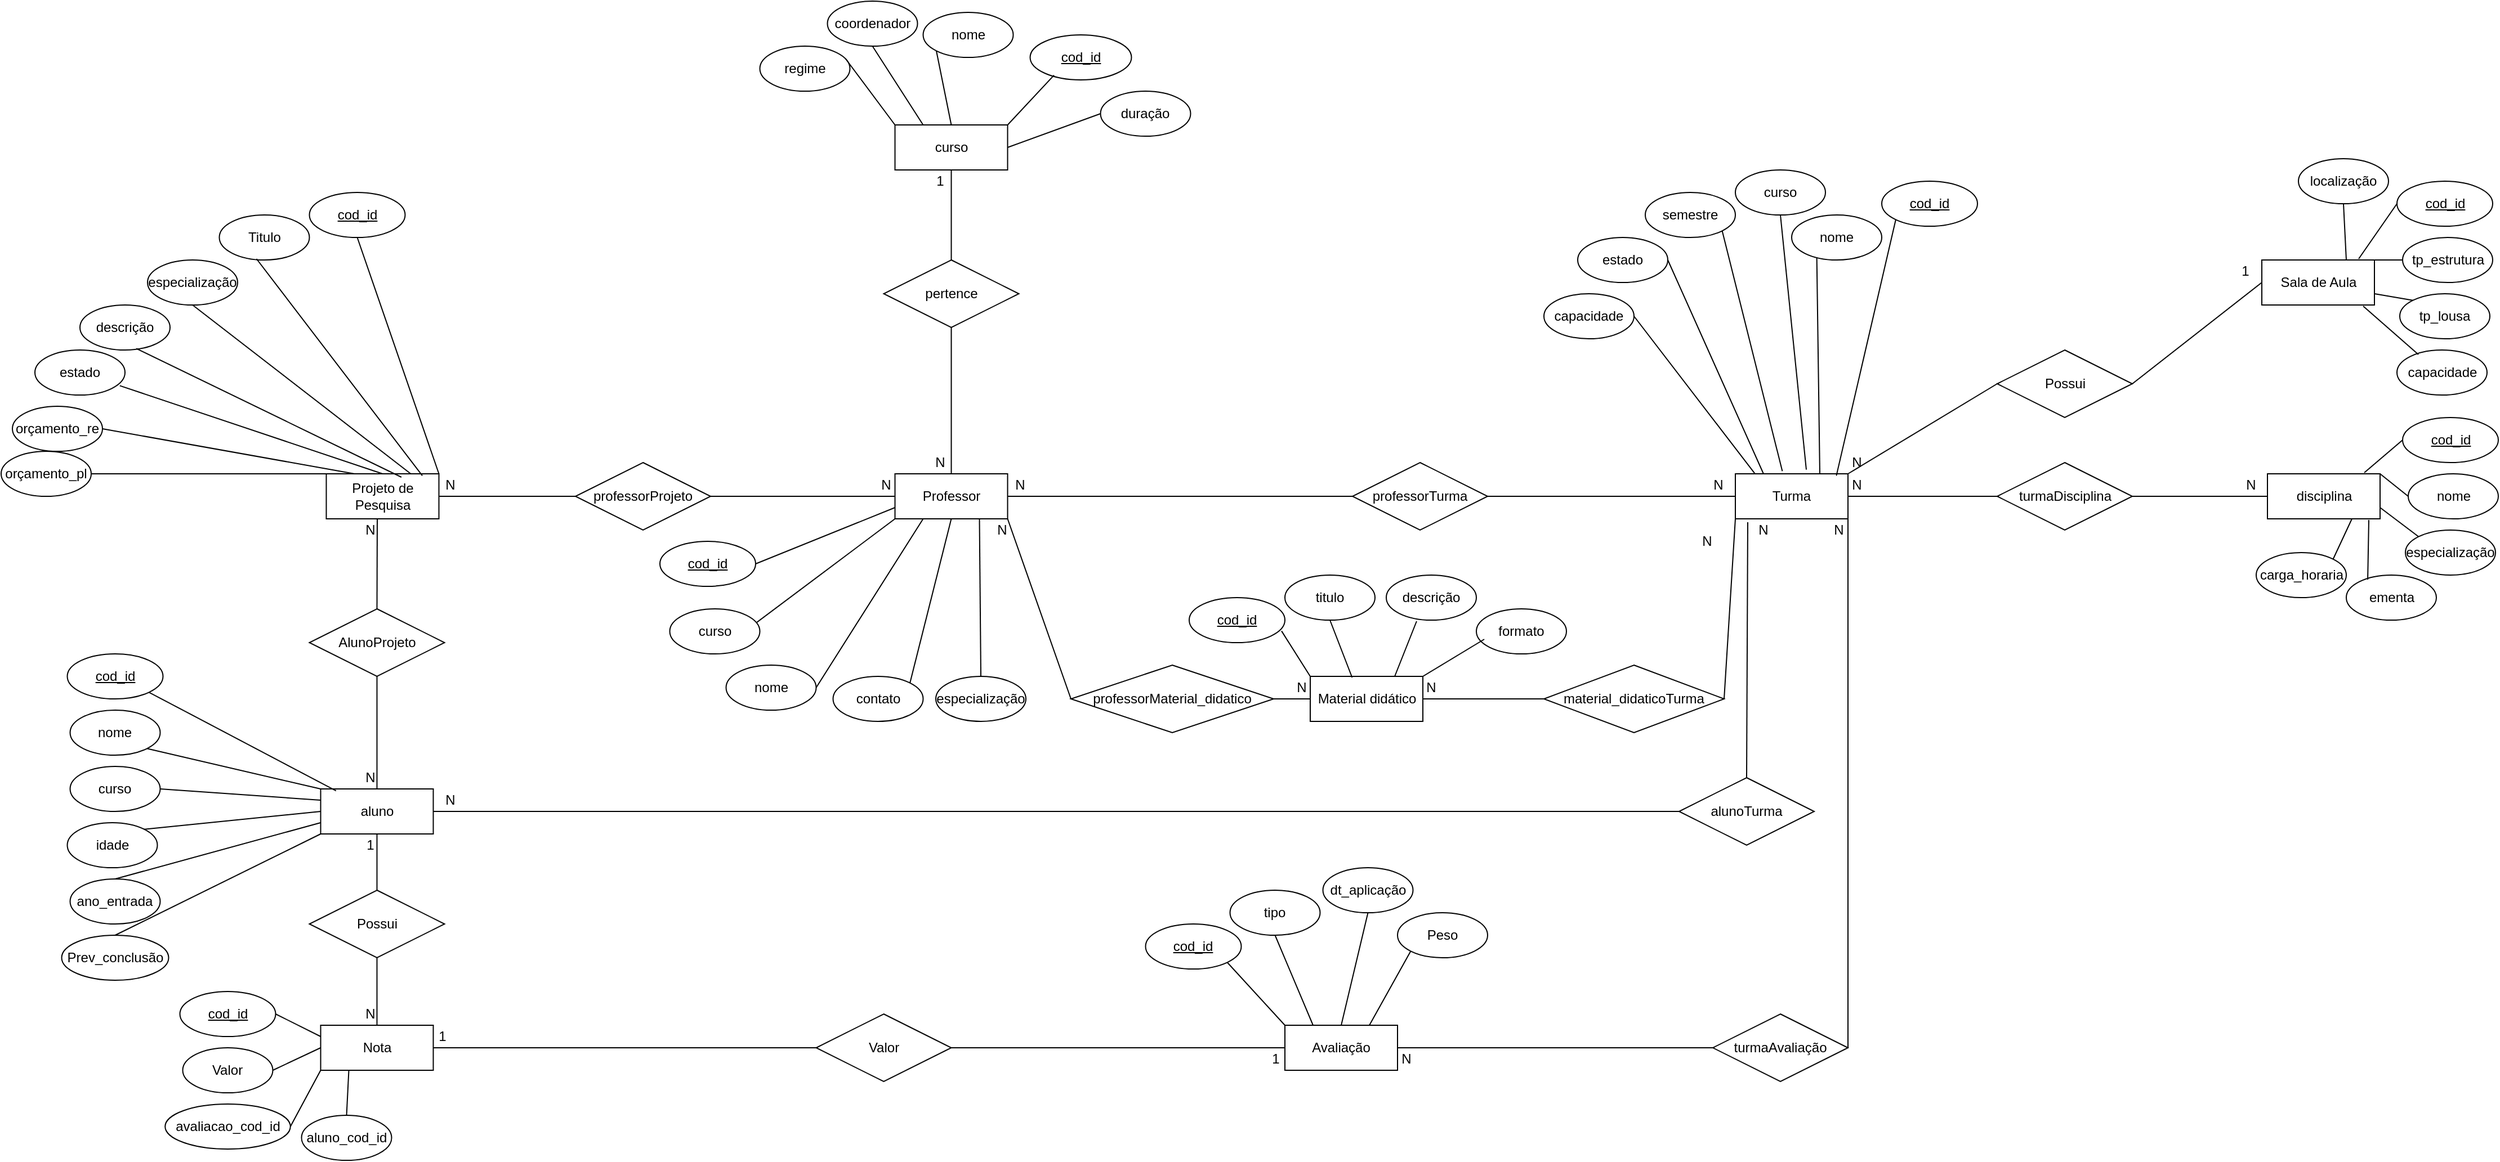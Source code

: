<mxfile version="26.0.3">
  <diagram id="R2lEEEUBdFMjLlhIrx00" name="Page-1">
    <mxGraphModel dx="1688" dy="1549" grid="1" gridSize="10" guides="1" tooltips="1" connect="1" arrows="1" fold="1" page="1" pageScale="1" pageWidth="850" pageHeight="1100" math="0" shadow="0" extFonts="Permanent Marker^https://fonts.googleapis.com/css?family=Permanent+Marker">
      <root>
        <mxCell id="0" />
        <mxCell id="1" parent="0" />
        <mxCell id="5o25LRyIjc7nmiDNuip7-162" value="" style="group" parent="1" connectable="0" vertex="1">
          <mxGeometry x="1367.5" y="-440" width="205" height="190" as="geometry" />
        </mxCell>
        <mxCell id="5o25LRyIjc7nmiDNuip7-115" value="Sala de Aula" style="whiteSpace=wrap;html=1;align=center;" parent="5o25LRyIjc7nmiDNuip7-162" vertex="1">
          <mxGeometry y="70" width="100" height="40" as="geometry" />
        </mxCell>
        <mxCell id="5o25LRyIjc7nmiDNuip7-116" value="cod_id" style="ellipse;whiteSpace=wrap;html=1;align=center;fontStyle=4;" parent="5o25LRyIjc7nmiDNuip7-162" vertex="1">
          <mxGeometry x="120" width="85" height="40" as="geometry" />
        </mxCell>
        <mxCell id="5o25LRyIjc7nmiDNuip7-117" value="tp_estrutura" style="ellipse;whiteSpace=wrap;html=1;align=center;" parent="5o25LRyIjc7nmiDNuip7-162" vertex="1">
          <mxGeometry x="125" y="50" width="80" height="40" as="geometry" />
        </mxCell>
        <mxCell id="5o25LRyIjc7nmiDNuip7-118" value="tp_lousa" style="ellipse;whiteSpace=wrap;html=1;align=center;" parent="5o25LRyIjc7nmiDNuip7-162" vertex="1">
          <mxGeometry x="122.5" y="100" width="80" height="40" as="geometry" />
        </mxCell>
        <mxCell id="5o25LRyIjc7nmiDNuip7-119" value="capacidade" style="ellipse;whiteSpace=wrap;html=1;align=center;" parent="5o25LRyIjc7nmiDNuip7-162" vertex="1">
          <mxGeometry x="120" y="150" width="80" height="40" as="geometry" />
        </mxCell>
        <mxCell id="5o25LRyIjc7nmiDNuip7-120" value="" style="endArrow=none;html=1;rounded=0;exitX=0.86;exitY=-0.025;exitDx=0;exitDy=0;entryX=0;entryY=0.5;entryDx=0;entryDy=0;exitPerimeter=0;" parent="5o25LRyIjc7nmiDNuip7-162" source="5o25LRyIjc7nmiDNuip7-115" target="5o25LRyIjc7nmiDNuip7-116" edge="1">
          <mxGeometry relative="1" as="geometry">
            <mxPoint x="-107" y="37" as="sourcePoint" />
            <mxPoint x="-110" y="-10" as="targetPoint" />
          </mxGeometry>
        </mxCell>
        <mxCell id="5o25LRyIjc7nmiDNuip7-121" value="" style="endArrow=none;html=1;rounded=0;exitX=1;exitY=0;exitDx=0;exitDy=0;entryX=0;entryY=0.5;entryDx=0;entryDy=0;" parent="5o25LRyIjc7nmiDNuip7-162" source="5o25LRyIjc7nmiDNuip7-115" target="5o25LRyIjc7nmiDNuip7-117" edge="1">
          <mxGeometry relative="1" as="geometry">
            <mxPoint x="-97" y="47" as="sourcePoint" />
            <mxPoint x="-100" as="targetPoint" />
          </mxGeometry>
        </mxCell>
        <mxCell id="5o25LRyIjc7nmiDNuip7-122" value="" style="endArrow=none;html=1;rounded=0;exitX=1;exitY=0.75;exitDx=0;exitDy=0;entryX=0;entryY=0;entryDx=0;entryDy=0;" parent="5o25LRyIjc7nmiDNuip7-162" source="5o25LRyIjc7nmiDNuip7-115" target="5o25LRyIjc7nmiDNuip7-118" edge="1">
          <mxGeometry relative="1" as="geometry">
            <mxPoint x="-87" y="57" as="sourcePoint" />
            <mxPoint x="-90" y="10" as="targetPoint" />
          </mxGeometry>
        </mxCell>
        <mxCell id="5o25LRyIjc7nmiDNuip7-123" value="" style="endArrow=none;html=1;rounded=0;exitX=0.9;exitY=1.025;exitDx=0;exitDy=0;entryX=0.238;entryY=0.1;entryDx=0;entryDy=0;entryPerimeter=0;exitPerimeter=0;" parent="5o25LRyIjc7nmiDNuip7-162" source="5o25LRyIjc7nmiDNuip7-115" target="5o25LRyIjc7nmiDNuip7-119" edge="1">
          <mxGeometry relative="1" as="geometry">
            <mxPoint x="-77" y="67" as="sourcePoint" />
            <mxPoint x="-80" y="20" as="targetPoint" />
          </mxGeometry>
        </mxCell>
        <mxCell id="5o25LRyIjc7nmiDNuip7-124" value="localização" style="ellipse;whiteSpace=wrap;html=1;align=center;" parent="5o25LRyIjc7nmiDNuip7-162" vertex="1">
          <mxGeometry x="32.5" y="-20" width="80" height="40" as="geometry" />
        </mxCell>
        <mxCell id="5o25LRyIjc7nmiDNuip7-125" value="" style="endArrow=none;html=1;rounded=0;exitX=0.75;exitY=0;exitDx=0;exitDy=0;entryX=0.5;entryY=1;entryDx=0;entryDy=0;" parent="5o25LRyIjc7nmiDNuip7-162" source="5o25LRyIjc7nmiDNuip7-115" target="5o25LRyIjc7nmiDNuip7-124" edge="1">
          <mxGeometry relative="1" as="geometry">
            <mxPoint x="-110" y="130" as="sourcePoint" />
            <mxPoint x="-61" y="173" as="targetPoint" />
          </mxGeometry>
        </mxCell>
        <mxCell id="5o25LRyIjc7nmiDNuip7-164" value="" style="group" parent="1" connectable="0" vertex="1">
          <mxGeometry x="1362.5" y="-230" width="215" height="180" as="geometry" />
        </mxCell>
        <mxCell id="5o25LRyIjc7nmiDNuip7-39" value="disciplina" style="whiteSpace=wrap;html=1;align=center;" parent="5o25LRyIjc7nmiDNuip7-164" vertex="1">
          <mxGeometry x="10" y="50" width="100" height="40" as="geometry" />
        </mxCell>
        <mxCell id="5o25LRyIjc7nmiDNuip7-40" value="cod_id" style="ellipse;whiteSpace=wrap;html=1;align=center;fontStyle=4;" parent="5o25LRyIjc7nmiDNuip7-164" vertex="1">
          <mxGeometry x="130" width="85" height="40" as="geometry" />
        </mxCell>
        <mxCell id="5o25LRyIjc7nmiDNuip7-41" value="nome" style="ellipse;whiteSpace=wrap;html=1;align=center;" parent="5o25LRyIjc7nmiDNuip7-164" vertex="1">
          <mxGeometry x="135" y="50" width="80" height="40" as="geometry" />
        </mxCell>
        <mxCell id="5o25LRyIjc7nmiDNuip7-42" value="especialização" style="ellipse;whiteSpace=wrap;html=1;align=center;" parent="5o25LRyIjc7nmiDNuip7-164" vertex="1">
          <mxGeometry x="132.5" y="100" width="80" height="40" as="geometry" />
        </mxCell>
        <mxCell id="5o25LRyIjc7nmiDNuip7-43" value="ementa" style="ellipse;whiteSpace=wrap;html=1;align=center;" parent="5o25LRyIjc7nmiDNuip7-164" vertex="1">
          <mxGeometry x="80" y="140" width="80" height="40" as="geometry" />
        </mxCell>
        <mxCell id="5o25LRyIjc7nmiDNuip7-44" value="carga_horaria" style="ellipse;whiteSpace=wrap;html=1;align=center;" parent="5o25LRyIjc7nmiDNuip7-164" vertex="1">
          <mxGeometry y="120" width="80" height="40" as="geometry" />
        </mxCell>
        <mxCell id="5o25LRyIjc7nmiDNuip7-45" value="" style="endArrow=none;html=1;rounded=0;exitX=0.86;exitY=-0.025;exitDx=0;exitDy=0;entryX=0;entryY=0.5;entryDx=0;entryDy=0;exitPerimeter=0;" parent="5o25LRyIjc7nmiDNuip7-164" source="5o25LRyIjc7nmiDNuip7-39" target="5o25LRyIjc7nmiDNuip7-40" edge="1">
          <mxGeometry relative="1" as="geometry">
            <mxPoint x="-107" y="17" as="sourcePoint" />
            <mxPoint x="-110" y="-30" as="targetPoint" />
          </mxGeometry>
        </mxCell>
        <mxCell id="5o25LRyIjc7nmiDNuip7-46" value="" style="endArrow=none;html=1;rounded=0;exitX=1;exitY=0;exitDx=0;exitDy=0;entryX=0;entryY=0.5;entryDx=0;entryDy=0;" parent="5o25LRyIjc7nmiDNuip7-164" source="5o25LRyIjc7nmiDNuip7-39" target="5o25LRyIjc7nmiDNuip7-41" edge="1">
          <mxGeometry relative="1" as="geometry">
            <mxPoint x="-97" y="27" as="sourcePoint" />
            <mxPoint x="-100" y="-20" as="targetPoint" />
          </mxGeometry>
        </mxCell>
        <mxCell id="5o25LRyIjc7nmiDNuip7-47" value="" style="endArrow=none;html=1;rounded=0;exitX=1;exitY=0.75;exitDx=0;exitDy=0;entryX=0;entryY=0;entryDx=0;entryDy=0;" parent="5o25LRyIjc7nmiDNuip7-164" source="5o25LRyIjc7nmiDNuip7-39" target="5o25LRyIjc7nmiDNuip7-42" edge="1">
          <mxGeometry relative="1" as="geometry">
            <mxPoint x="-87" y="37" as="sourcePoint" />
            <mxPoint x="-90" y="-10" as="targetPoint" />
          </mxGeometry>
        </mxCell>
        <mxCell id="5o25LRyIjc7nmiDNuip7-48" value="" style="endArrow=none;html=1;rounded=0;exitX=0.9;exitY=1.025;exitDx=0;exitDy=0;entryX=0.238;entryY=0.1;entryDx=0;entryDy=0;entryPerimeter=0;exitPerimeter=0;" parent="5o25LRyIjc7nmiDNuip7-164" source="5o25LRyIjc7nmiDNuip7-39" target="5o25LRyIjc7nmiDNuip7-43" edge="1">
          <mxGeometry relative="1" as="geometry">
            <mxPoint x="-77" y="47" as="sourcePoint" />
            <mxPoint x="-80" as="targetPoint" />
          </mxGeometry>
        </mxCell>
        <mxCell id="5o25LRyIjc7nmiDNuip7-49" value="" style="endArrow=none;html=1;rounded=0;exitX=1;exitY=0;exitDx=0;exitDy=0;entryX=0.75;entryY=1;entryDx=0;entryDy=0;" parent="5o25LRyIjc7nmiDNuip7-164" source="5o25LRyIjc7nmiDNuip7-44" target="5o25LRyIjc7nmiDNuip7-39" edge="1">
          <mxGeometry relative="1" as="geometry">
            <mxPoint x="-67" y="57" as="sourcePoint" />
            <mxPoint x="-70" y="10" as="targetPoint" />
          </mxGeometry>
        </mxCell>
        <mxCell id="5o25LRyIjc7nmiDNuip7-255" value="N" style="text;html=1;align=center;verticalAlign=middle;whiteSpace=wrap;rounded=0;" parent="5o25LRyIjc7nmiDNuip7-164" vertex="1">
          <mxGeometry x="-20" y="50" width="30" height="20" as="geometry" />
        </mxCell>
        <mxCell id="5o25LRyIjc7nmiDNuip7-167" value="pertence" style="shape=rhombus;perimeter=rhombusPerimeter;whiteSpace=wrap;html=1;align=center;" parent="1" vertex="1">
          <mxGeometry x="143.75" y="-370" width="120" height="60" as="geometry" />
        </mxCell>
        <mxCell id="5o25LRyIjc7nmiDNuip7-169" value="" style="group" parent="1" connectable="0" vertex="1">
          <mxGeometry x="33.75" y="-600" width="382.5" height="150" as="geometry" />
        </mxCell>
        <mxCell id="5o25LRyIjc7nmiDNuip7-29" value="cod_id" style="ellipse;whiteSpace=wrap;html=1;align=center;fontStyle=4;fixDash=0;" parent="5o25LRyIjc7nmiDNuip7-169" vertex="1">
          <mxGeometry x="240" y="30" width="90" height="40" as="geometry" />
        </mxCell>
        <mxCell id="5o25LRyIjc7nmiDNuip7-8" value="" style="endArrow=none;html=1;rounded=0;exitX=0.236;exitY=0.895;exitDx=0;exitDy=0;entryX=1;entryY=0;entryDx=0;entryDy=0;fixDash=0;exitPerimeter=0;" parent="5o25LRyIjc7nmiDNuip7-169" source="5o25LRyIjc7nmiDNuip7-29" target="5o25LRyIjc7nmiDNuip7-1" edge="1">
          <mxGeometry relative="1" as="geometry">
            <mxPoint x="80" y="60" as="sourcePoint" />
            <mxPoint x="450" y="150" as="targetPoint" />
          </mxGeometry>
        </mxCell>
        <mxCell id="5o25LRyIjc7nmiDNuip7-25" value="nome" style="ellipse;whiteSpace=wrap;html=1;align=center;fixDash=0;" parent="5o25LRyIjc7nmiDNuip7-169" vertex="1">
          <mxGeometry x="145" y="10" width="80" height="40" as="geometry" />
        </mxCell>
        <mxCell id="5o25LRyIjc7nmiDNuip7-9" value="" style="endArrow=none;html=1;rounded=0;exitX=0;exitY=1;exitDx=0;exitDy=0;entryX=0.5;entryY=0;entryDx=0;entryDy=0;fixDash=0;" parent="5o25LRyIjc7nmiDNuip7-169" source="5o25LRyIjc7nmiDNuip7-25" target="5o25LRyIjc7nmiDNuip7-1" edge="1">
          <mxGeometry relative="1" as="geometry">
            <mxPoint x="190" y="40" as="sourcePoint" />
            <mxPoint x="230" y="50" as="targetPoint" />
          </mxGeometry>
        </mxCell>
        <mxCell id="5o25LRyIjc7nmiDNuip7-13" value="" style="endArrow=none;html=1;rounded=0;exitX=0;exitY=0.5;exitDx=0;exitDy=0;entryX=1;entryY=0.5;entryDx=0;entryDy=0;fixDash=0;" parent="5o25LRyIjc7nmiDNuip7-169" source="5o25LRyIjc7nmiDNuip7-28" target="5o25LRyIjc7nmiDNuip7-1" edge="1">
          <mxGeometry relative="1" as="geometry">
            <mxPoint x="120" y="220" as="sourcePoint" />
            <mxPoint x="340" y="180" as="targetPoint" />
          </mxGeometry>
        </mxCell>
        <mxCell id="5o25LRyIjc7nmiDNuip7-28" value="duração" style="ellipse;whiteSpace=wrap;html=1;align=center;fixDash=0;" parent="5o25LRyIjc7nmiDNuip7-169" vertex="1">
          <mxGeometry x="302.5" y="80" width="80" height="40" as="geometry" />
        </mxCell>
        <mxCell id="5o25LRyIjc7nmiDNuip7-1" value="curso" style="whiteSpace=wrap;html=1;align=center;fixDash=0;container=0;" parent="5o25LRyIjc7nmiDNuip7-169" vertex="1">
          <mxGeometry x="120" y="110" width="100" height="40" as="geometry" />
        </mxCell>
        <mxCell id="5o25LRyIjc7nmiDNuip7-26" value="coordenador" style="ellipse;whiteSpace=wrap;html=1;align=center;fixDash=0;" parent="5o25LRyIjc7nmiDNuip7-169" vertex="1">
          <mxGeometry x="60" width="80" height="40" as="geometry" />
        </mxCell>
        <mxCell id="5o25LRyIjc7nmiDNuip7-27" value="regime" style="ellipse;whiteSpace=wrap;html=1;align=center;fixDash=0;" parent="5o25LRyIjc7nmiDNuip7-169" vertex="1">
          <mxGeometry y="40" width="80" height="40" as="geometry" />
        </mxCell>
        <mxCell id="5o25LRyIjc7nmiDNuip7-10" value="" style="endArrow=none;html=1;rounded=0;exitX=0.5;exitY=1;exitDx=0;exitDy=0;entryX=0.25;entryY=0;entryDx=0;entryDy=0;fixDash=0;" parent="5o25LRyIjc7nmiDNuip7-169" source="5o25LRyIjc7nmiDNuip7-26" target="5o25LRyIjc7nmiDNuip7-1" edge="1">
          <mxGeometry relative="1" as="geometry">
            <mxPoint x="80" y="160" as="sourcePoint" />
            <mxPoint x="470" y="170" as="targetPoint" />
          </mxGeometry>
        </mxCell>
        <mxCell id="5o25LRyIjc7nmiDNuip7-11" value="" style="endArrow=none;html=1;rounded=0;exitX=0.95;exitY=0.275;exitDx=0;exitDy=0;entryX=0;entryY=0;entryDx=0;entryDy=0;exitPerimeter=0;fixDash=0;" parent="5o25LRyIjc7nmiDNuip7-169" source="5o25LRyIjc7nmiDNuip7-27" target="5o25LRyIjc7nmiDNuip7-1" edge="1">
          <mxGeometry relative="1" as="geometry">
            <mxPoint x="80" y="210" as="sourcePoint" />
            <mxPoint x="480" y="180" as="targetPoint" />
          </mxGeometry>
        </mxCell>
        <mxCell id="5o25LRyIjc7nmiDNuip7-170" value="" style="endArrow=none;html=1;rounded=0;exitX=0.5;exitY=0;exitDx=0;exitDy=0;entryX=0.5;entryY=1;entryDx=0;entryDy=0;" parent="1" source="5o25LRyIjc7nmiDNuip7-167" target="5o25LRyIjc7nmiDNuip7-1" edge="1">
          <mxGeometry relative="1" as="geometry">
            <mxPoint x="353.75" y="-370" as="sourcePoint" />
            <mxPoint x="388.75" y="-440" as="targetPoint" />
          </mxGeometry>
        </mxCell>
        <mxCell id="5o25LRyIjc7nmiDNuip7-171" value="" style="endArrow=none;html=1;rounded=0;exitX=0.5;exitY=0;exitDx=0;exitDy=0;entryX=0.5;entryY=1;entryDx=0;entryDy=0;" parent="1" source="5o25LRyIjc7nmiDNuip7-14" target="5o25LRyIjc7nmiDNuip7-167" edge="1">
          <mxGeometry relative="1" as="geometry">
            <mxPoint x="373.75" y="-340" as="sourcePoint" />
            <mxPoint x="408.75" y="-410" as="targetPoint" />
          </mxGeometry>
        </mxCell>
        <mxCell id="5o25LRyIjc7nmiDNuip7-172" value="professorProjeto" style="shape=rhombus;perimeter=rhombusPerimeter;whiteSpace=wrap;html=1;align=center;" parent="1" vertex="1">
          <mxGeometry x="-130" y="-190" width="120" height="60" as="geometry" />
        </mxCell>
        <mxCell id="5o25LRyIjc7nmiDNuip7-174" value="" style="endArrow=none;html=1;rounded=0;exitX=1;exitY=0.5;exitDx=0;exitDy=0;entryX=0;entryY=0.5;entryDx=0;entryDy=0;" parent="1" source="5o25LRyIjc7nmiDNuip7-139" target="5o25LRyIjc7nmiDNuip7-172" edge="1">
          <mxGeometry relative="1" as="geometry">
            <mxPoint x="-156.25" y="-220" as="sourcePoint" />
            <mxPoint x="-156.25" y="-350" as="targetPoint" />
          </mxGeometry>
        </mxCell>
        <mxCell id="5o25LRyIjc7nmiDNuip7-179" value="professorTurma" style="shape=rhombus;perimeter=rhombusPerimeter;whiteSpace=wrap;html=1;align=center;" parent="1" vertex="1">
          <mxGeometry x="560" y="-190" width="120" height="60" as="geometry" />
        </mxCell>
        <mxCell id="5o25LRyIjc7nmiDNuip7-181" value="" style="endArrow=none;html=1;rounded=0;exitX=1;exitY=0.5;exitDx=0;exitDy=0;entryX=0;entryY=0.5;entryDx=0;entryDy=0;" parent="1" source="5o25LRyIjc7nmiDNuip7-179" target="5o25LRyIjc7nmiDNuip7-50" edge="1">
          <mxGeometry relative="1" as="geometry">
            <mxPoint x="753" as="sourcePoint" />
            <mxPoint x="810" y="-160" as="targetPoint" />
          </mxGeometry>
        </mxCell>
        <mxCell id="5o25LRyIjc7nmiDNuip7-182" value="" style="endArrow=none;html=1;rounded=0;exitX=0;exitY=0.5;exitDx=0;exitDy=0;entryX=1;entryY=0.5;entryDx=0;entryDy=0;" parent="1" source="5o25LRyIjc7nmiDNuip7-179" target="5o25LRyIjc7nmiDNuip7-14" edge="1">
          <mxGeometry relative="1" as="geometry">
            <mxPoint x="373.75" y="-160" as="sourcePoint" />
            <mxPoint x="463.75" y="-90" as="targetPoint" />
          </mxGeometry>
        </mxCell>
        <mxCell id="5o25LRyIjc7nmiDNuip7-183" value="turmaDisciplina" style="shape=rhombus;perimeter=rhombusPerimeter;whiteSpace=wrap;html=1;align=center;" parent="1" vertex="1">
          <mxGeometry x="1132.5" y="-190" width="120" height="60" as="geometry" />
        </mxCell>
        <mxCell id="5o25LRyIjc7nmiDNuip7-184" value="" style="endArrow=none;html=1;rounded=0;exitX=0;exitY=0.5;exitDx=0;exitDy=0;entryX=1;entryY=0.5;entryDx=0;entryDy=0;" parent="1" source="5o25LRyIjc7nmiDNuip7-183" target="5o25LRyIjc7nmiDNuip7-50" edge="1">
          <mxGeometry relative="1" as="geometry">
            <mxPoint x="865.5" y="20" as="sourcePoint" />
            <mxPoint x="752.5" y="-80" as="targetPoint" />
          </mxGeometry>
        </mxCell>
        <mxCell id="5o25LRyIjc7nmiDNuip7-185" value="" style="endArrow=none;html=1;rounded=0;exitX=0;exitY=0.5;exitDx=0;exitDy=0;entryX=1;entryY=0.5;entryDx=0;entryDy=0;" parent="1" source="5o25LRyIjc7nmiDNuip7-39" target="5o25LRyIjc7nmiDNuip7-183" edge="1">
          <mxGeometry relative="1" as="geometry">
            <mxPoint x="875.5" y="30" as="sourcePoint" />
            <mxPoint x="762.5" y="-70" as="targetPoint" />
          </mxGeometry>
        </mxCell>
        <mxCell id="5o25LRyIjc7nmiDNuip7-186" value="Possui" style="shape=rhombus;perimeter=rhombusPerimeter;whiteSpace=wrap;html=1;align=center;" parent="1" vertex="1">
          <mxGeometry x="1132.5" y="-290" width="120" height="60" as="geometry" />
        </mxCell>
        <mxCell id="5o25LRyIjc7nmiDNuip7-187" value="" style="endArrow=none;html=1;rounded=0;exitX=0;exitY=0.5;exitDx=0;exitDy=0;entryX=1;entryY=0.5;entryDx=0;entryDy=0;" parent="1" source="5o25LRyIjc7nmiDNuip7-115" target="5o25LRyIjc7nmiDNuip7-186" edge="1">
          <mxGeometry relative="1" as="geometry">
            <mxPoint x="1120" y="-60" as="sourcePoint" />
            <mxPoint x="1000" y="-60" as="targetPoint" />
          </mxGeometry>
        </mxCell>
        <mxCell id="5o25LRyIjc7nmiDNuip7-188" value="" style="endArrow=none;html=1;rounded=0;exitX=0;exitY=0.5;exitDx=0;exitDy=0;entryX=1;entryY=0;entryDx=0;entryDy=0;" parent="1" source="5o25LRyIjc7nmiDNuip7-186" target="5o25LRyIjc7nmiDNuip7-50" edge="1">
          <mxGeometry relative="1" as="geometry">
            <mxPoint x="1130" y="-50" as="sourcePoint" />
            <mxPoint x="1062.5" y="-190" as="targetPoint" />
          </mxGeometry>
        </mxCell>
        <mxCell id="5o25LRyIjc7nmiDNuip7-55" value="nome" style="ellipse;whiteSpace=wrap;html=1;align=center;container=0;" parent="1" vertex="1">
          <mxGeometry x="950" y="-410" width="80" height="40" as="geometry" />
        </mxCell>
        <mxCell id="5o25LRyIjc7nmiDNuip7-58" value="" style="endArrow=none;html=1;rounded=0;exitX=0.75;exitY=0;exitDx=0;exitDy=0;entryX=0.279;entryY=0.958;entryDx=0;entryDy=0;entryPerimeter=0;" parent="1" source="5o25LRyIjc7nmiDNuip7-50" target="5o25LRyIjc7nmiDNuip7-55" edge="1">
          <mxGeometry relative="1" as="geometry">
            <mxPoint x="1120" y="-220" as="sourcePoint" />
            <mxPoint x="1144" y="-290" as="targetPoint" />
          </mxGeometry>
        </mxCell>
        <mxCell id="5o25LRyIjc7nmiDNuip7-194" value="professorMaterial_didatico" style="shape=rhombus;perimeter=rhombusPerimeter;whiteSpace=wrap;html=1;align=center;" parent="1" vertex="1">
          <mxGeometry x="310" y="-10" width="180" height="60" as="geometry" />
        </mxCell>
        <mxCell id="5o25LRyIjc7nmiDNuip7-195" value="material_didaticoTurma" style="shape=rhombus;perimeter=rhombusPerimeter;whiteSpace=wrap;html=1;align=center;" parent="1" vertex="1">
          <mxGeometry x="730" y="-10" width="160" height="60" as="geometry" />
        </mxCell>
        <mxCell id="5o25LRyIjc7nmiDNuip7-200" value="" style="group" parent="1" connectable="0" vertex="1">
          <mxGeometry x="415" y="-90" width="335" height="130" as="geometry" />
        </mxCell>
        <mxCell id="5o25LRyIjc7nmiDNuip7-198" value="" style="endArrow=none;html=1;rounded=0;exitX=1;exitY=0.5;exitDx=0;exitDy=0;entryX=0;entryY=0.5;entryDx=0;entryDy=0;" parent="5o25LRyIjc7nmiDNuip7-200" source="5o25LRyIjc7nmiDNuip7-194" target="5o25LRyIjc7nmiDNuip7-126" edge="1">
          <mxGeometry relative="1" as="geometry">
            <mxPoint x="-25" y="270" as="sourcePoint" />
            <mxPoint x="-145" y="270" as="targetPoint" />
          </mxGeometry>
        </mxCell>
        <mxCell id="5o25LRyIjc7nmiDNuip7-199" value="" style="endArrow=none;html=1;rounded=0;exitX=1;exitY=0.5;exitDx=0;exitDy=0;entryX=0;entryY=0.5;entryDx=0;entryDy=0;" parent="5o25LRyIjc7nmiDNuip7-200" source="5o25LRyIjc7nmiDNuip7-126" target="5o25LRyIjc7nmiDNuip7-195" edge="1">
          <mxGeometry relative="1" as="geometry">
            <mxPoint x="-15" y="280" as="sourcePoint" />
            <mxPoint x="-135" y="280" as="targetPoint" />
          </mxGeometry>
        </mxCell>
        <mxCell id="5o25LRyIjc7nmiDNuip7-126" value="Material didático" style="whiteSpace=wrap;html=1;align=center;" parent="5o25LRyIjc7nmiDNuip7-200" vertex="1">
          <mxGeometry x="107.5" y="90" width="100" height="40" as="geometry" />
        </mxCell>
        <mxCell id="5o25LRyIjc7nmiDNuip7-127" value="descrição" style="ellipse;whiteSpace=wrap;html=1;align=center;" parent="5o25LRyIjc7nmiDNuip7-200" vertex="1">
          <mxGeometry x="175" width="80" height="40" as="geometry" />
        </mxCell>
        <mxCell id="5o25LRyIjc7nmiDNuip7-128" value="formato" style="ellipse;whiteSpace=wrap;html=1;align=center;" parent="5o25LRyIjc7nmiDNuip7-200" vertex="1">
          <mxGeometry x="255" y="30" width="80" height="40" as="geometry" />
        </mxCell>
        <mxCell id="5o25LRyIjc7nmiDNuip7-131" value="titulo" style="ellipse;whiteSpace=wrap;html=1;align=center;" parent="5o25LRyIjc7nmiDNuip7-200" vertex="1">
          <mxGeometry x="85" width="80" height="40" as="geometry" />
        </mxCell>
        <mxCell id="5o25LRyIjc7nmiDNuip7-132" value="cod_id" style="ellipse;whiteSpace=wrap;html=1;align=center;fontStyle=4;" parent="5o25LRyIjc7nmiDNuip7-200" vertex="1">
          <mxGeometry y="20" width="85" height="40" as="geometry" />
        </mxCell>
        <mxCell id="5o25LRyIjc7nmiDNuip7-133" value="" style="endArrow=none;html=1;rounded=0;entryX=0.965;entryY=0.742;entryDx=0;entryDy=0;exitX=0;exitY=0;exitDx=0;exitDy=0;entryPerimeter=0;" parent="5o25LRyIjc7nmiDNuip7-200" source="5o25LRyIjc7nmiDNuip7-126" target="5o25LRyIjc7nmiDNuip7-132" edge="1">
          <mxGeometry relative="1" as="geometry">
            <mxPoint x="162.5" y="70" as="sourcePoint" />
            <mxPoint x="331.5" y="-30" as="targetPoint" />
          </mxGeometry>
        </mxCell>
        <mxCell id="5o25LRyIjc7nmiDNuip7-134" value="" style="endArrow=none;html=1;rounded=0;exitX=0.372;exitY=0.025;exitDx=0;exitDy=0;entryX=0.5;entryY=1;entryDx=0;entryDy=0;exitPerimeter=0;" parent="5o25LRyIjc7nmiDNuip7-200" source="5o25LRyIjc7nmiDNuip7-126" target="5o25LRyIjc7nmiDNuip7-131" edge="1">
          <mxGeometry relative="1" as="geometry">
            <mxPoint x="327.5" y="50" as="sourcePoint" />
            <mxPoint x="351.5" y="-20" as="targetPoint" />
          </mxGeometry>
        </mxCell>
        <mxCell id="5o25LRyIjc7nmiDNuip7-135" value="" style="endArrow=none;html=1;rounded=0;exitX=0.75;exitY=0;exitDx=0;exitDy=0;entryX=0.337;entryY=1.025;entryDx=0;entryDy=0;entryPerimeter=0;" parent="5o25LRyIjc7nmiDNuip7-200" source="5o25LRyIjc7nmiDNuip7-126" target="5o25LRyIjc7nmiDNuip7-127" edge="1">
          <mxGeometry relative="1" as="geometry">
            <mxPoint x="337.5" y="60" as="sourcePoint" />
            <mxPoint x="361.5" y="-10" as="targetPoint" />
          </mxGeometry>
        </mxCell>
        <mxCell id="5o25LRyIjc7nmiDNuip7-136" value="" style="endArrow=none;html=1;rounded=0;exitX=1;exitY=0;exitDx=0;exitDy=0;entryX=0.088;entryY=0.675;entryDx=0;entryDy=0;entryPerimeter=0;" parent="5o25LRyIjc7nmiDNuip7-200" source="5o25LRyIjc7nmiDNuip7-126" target="5o25LRyIjc7nmiDNuip7-128" edge="1">
          <mxGeometry relative="1" as="geometry">
            <mxPoint x="347.5" y="70" as="sourcePoint" />
            <mxPoint x="371.5" as="targetPoint" />
          </mxGeometry>
        </mxCell>
        <mxCell id="5o25LRyIjc7nmiDNuip7-251" value="N" style="text;html=1;align=center;verticalAlign=middle;whiteSpace=wrap;rounded=0;" parent="5o25LRyIjc7nmiDNuip7-200" vertex="1">
          <mxGeometry x="85" y="90" width="30" height="20" as="geometry" />
        </mxCell>
        <mxCell id="5o25LRyIjc7nmiDNuip7-254" value="N" style="text;html=1;align=center;verticalAlign=middle;whiteSpace=wrap;rounded=0;" parent="5o25LRyIjc7nmiDNuip7-200" vertex="1">
          <mxGeometry x="200" y="90" width="30" height="20" as="geometry" />
        </mxCell>
        <mxCell id="5o25LRyIjc7nmiDNuip7-201" value="AlunoProjeto" style="shape=rhombus;perimeter=rhombusPerimeter;whiteSpace=wrap;html=1;align=center;" parent="1" vertex="1">
          <mxGeometry x="-366.25" y="-60" width="120" height="60" as="geometry" />
        </mxCell>
        <mxCell id="5o25LRyIjc7nmiDNuip7-139" value="Projeto de Pesquisa" style="whiteSpace=wrap;html=1;align=center;" parent="1" vertex="1">
          <mxGeometry x="-351.25" y="-180" width="100" height="40" as="geometry" />
        </mxCell>
        <mxCell id="5o25LRyIjc7nmiDNuip7-140" value="cod_id" style="ellipse;whiteSpace=wrap;html=1;align=center;fontStyle=4;" parent="1" vertex="1">
          <mxGeometry x="-366.25" y="-430" width="85" height="40" as="geometry" />
        </mxCell>
        <mxCell id="5o25LRyIjc7nmiDNuip7-141" value="Titulo" style="ellipse;whiteSpace=wrap;html=1;align=center;" parent="1" vertex="1">
          <mxGeometry x="-446.25" y="-410" width="80" height="40" as="geometry" />
        </mxCell>
        <mxCell id="5o25LRyIjc7nmiDNuip7-142" value="especialização" style="ellipse;whiteSpace=wrap;html=1;align=center;" parent="1" vertex="1">
          <mxGeometry x="-510" y="-370" width="80" height="40" as="geometry" />
        </mxCell>
        <mxCell id="5o25LRyIjc7nmiDNuip7-143" value="descrição" style="ellipse;whiteSpace=wrap;html=1;align=center;" parent="1" vertex="1">
          <mxGeometry x="-570" y="-330" width="80" height="40" as="geometry" />
        </mxCell>
        <mxCell id="5o25LRyIjc7nmiDNuip7-144" value="" style="endArrow=none;html=1;rounded=0;exitX=1;exitY=0;exitDx=0;exitDy=0;entryX=0.5;entryY=1;entryDx=0;entryDy=0;" parent="1" source="5o25LRyIjc7nmiDNuip7-139" target="5o25LRyIjc7nmiDNuip7-140" edge="1">
          <mxGeometry relative="1" as="geometry">
            <mxPoint x="-458.25" y="-213" as="sourcePoint" />
            <mxPoint x="-461.25" y="-260" as="targetPoint" />
          </mxGeometry>
        </mxCell>
        <mxCell id="5o25LRyIjc7nmiDNuip7-145" value="" style="endArrow=none;html=1;rounded=0;exitX=0.853;exitY=0.042;exitDx=0;exitDy=0;entryX=0.413;entryY=0.975;entryDx=0;entryDy=0;exitPerimeter=0;entryPerimeter=0;" parent="1" source="5o25LRyIjc7nmiDNuip7-139" target="5o25LRyIjc7nmiDNuip7-141" edge="1">
          <mxGeometry relative="1" as="geometry">
            <mxPoint x="-448.25" y="-203" as="sourcePoint" />
            <mxPoint x="-451.25" y="-250" as="targetPoint" />
          </mxGeometry>
        </mxCell>
        <mxCell id="5o25LRyIjc7nmiDNuip7-146" value="" style="endArrow=none;html=1;rounded=0;exitX=0.75;exitY=0;exitDx=0;exitDy=0;entryX=0.5;entryY=1;entryDx=0;entryDy=0;" parent="1" source="5o25LRyIjc7nmiDNuip7-139" target="5o25LRyIjc7nmiDNuip7-142" edge="1">
          <mxGeometry relative="1" as="geometry">
            <mxPoint x="-438.25" y="-193" as="sourcePoint" />
            <mxPoint x="-441.25" y="-240" as="targetPoint" />
          </mxGeometry>
        </mxCell>
        <mxCell id="5o25LRyIjc7nmiDNuip7-147" value="" style="endArrow=none;html=1;rounded=0;exitX=0.667;exitY=0.075;exitDx=0;exitDy=0;entryX=0.625;entryY=0.967;entryDx=0;entryDy=0;exitPerimeter=0;entryPerimeter=0;" parent="1" source="5o25LRyIjc7nmiDNuip7-139" target="5o25LRyIjc7nmiDNuip7-143" edge="1">
          <mxGeometry relative="1" as="geometry">
            <mxPoint x="-428.25" y="-183" as="sourcePoint" />
            <mxPoint x="-431.25" y="-230" as="targetPoint" />
          </mxGeometry>
        </mxCell>
        <mxCell id="5o25LRyIjc7nmiDNuip7-148" value="orçamento_pl" style="ellipse;whiteSpace=wrap;html=1;align=center;" parent="1" vertex="1">
          <mxGeometry x="-640" y="-200" width="80" height="40" as="geometry" />
        </mxCell>
        <mxCell id="5o25LRyIjc7nmiDNuip7-149" value="" style="endArrow=none;html=1;rounded=0;exitX=0;exitY=0;exitDx=0;exitDy=0;entryX=1;entryY=0.5;entryDx=0;entryDy=0;" parent="1" source="5o25LRyIjc7nmiDNuip7-139" target="5o25LRyIjc7nmiDNuip7-148" edge="1">
          <mxGeometry relative="1" as="geometry">
            <mxPoint x="-461.25" y="-120" as="sourcePoint" />
            <mxPoint x="-486.25" y="-250" as="targetPoint" />
          </mxGeometry>
        </mxCell>
        <mxCell id="5o25LRyIjc7nmiDNuip7-150" value="orçamento_re" style="ellipse;whiteSpace=wrap;html=1;align=center;" parent="1" vertex="1">
          <mxGeometry x="-630" y="-240" width="80" height="40" as="geometry" />
        </mxCell>
        <mxCell id="5o25LRyIjc7nmiDNuip7-151" value="estado" style="ellipse;whiteSpace=wrap;html=1;align=center;" parent="1" vertex="1">
          <mxGeometry x="-610" y="-290" width="80" height="40" as="geometry" />
        </mxCell>
        <mxCell id="5o25LRyIjc7nmiDNuip7-152" value="" style="endArrow=none;html=1;rounded=0;exitX=0.5;exitY=0;exitDx=0;exitDy=0;entryX=0.942;entryY=0.792;entryDx=0;entryDy=0;entryPerimeter=0;" parent="1" source="5o25LRyIjc7nmiDNuip7-139" target="5o25LRyIjc7nmiDNuip7-151" edge="1">
          <mxGeometry relative="1" as="geometry">
            <mxPoint x="-456.25" y="-270" as="sourcePoint" />
            <mxPoint x="-461.25" y="-230" as="targetPoint" />
          </mxGeometry>
        </mxCell>
        <mxCell id="5o25LRyIjc7nmiDNuip7-153" value="" style="endArrow=none;html=1;rounded=0;exitX=0.25;exitY=0;exitDx=0;exitDy=0;entryX=1;entryY=0.5;entryDx=0;entryDy=0;" parent="1" source="5o25LRyIjc7nmiDNuip7-139" target="5o25LRyIjc7nmiDNuip7-150" edge="1">
          <mxGeometry relative="1" as="geometry">
            <mxPoint x="-446.25" y="-260" as="sourcePoint" />
            <mxPoint x="-451.25" y="-220" as="targetPoint" />
          </mxGeometry>
        </mxCell>
        <mxCell id="5o25LRyIjc7nmiDNuip7-202" value="" style="group" parent="1" connectable="0" vertex="1">
          <mxGeometry x="-586.25" y="-20" width="340" height="290" as="geometry" />
        </mxCell>
        <mxCell id="5o25LRyIjc7nmiDNuip7-63" value="aluno" style="whiteSpace=wrap;html=1;align=center;" parent="5o25LRyIjc7nmiDNuip7-202" vertex="1">
          <mxGeometry x="230" y="120" width="100" height="40" as="geometry" />
        </mxCell>
        <mxCell id="5o25LRyIjc7nmiDNuip7-64" value="curso" style="ellipse;whiteSpace=wrap;html=1;align=center;" parent="5o25LRyIjc7nmiDNuip7-202" vertex="1">
          <mxGeometry x="7.5" y="100" width="80" height="40" as="geometry" />
        </mxCell>
        <mxCell id="5o25LRyIjc7nmiDNuip7-65" value="idade" style="ellipse;whiteSpace=wrap;html=1;align=center;" parent="5o25LRyIjc7nmiDNuip7-202" vertex="1">
          <mxGeometry x="5" y="150" width="80" height="40" as="geometry" />
        </mxCell>
        <mxCell id="5o25LRyIjc7nmiDNuip7-66" value="ano_entrada" style="ellipse;whiteSpace=wrap;html=1;align=center;" parent="5o25LRyIjc7nmiDNuip7-202" vertex="1">
          <mxGeometry x="7.5" y="200" width="80" height="40" as="geometry" />
        </mxCell>
        <mxCell id="5o25LRyIjc7nmiDNuip7-67" value="Prev_conclusão" style="ellipse;whiteSpace=wrap;html=1;align=center;" parent="5o25LRyIjc7nmiDNuip7-202" vertex="1">
          <mxGeometry y="250" width="95" height="40" as="geometry" />
        </mxCell>
        <mxCell id="5o25LRyIjc7nmiDNuip7-68" value="nome" style="ellipse;whiteSpace=wrap;html=1;align=center;" parent="5o25LRyIjc7nmiDNuip7-202" vertex="1">
          <mxGeometry x="7.5" y="50" width="80" height="40" as="geometry" />
        </mxCell>
        <mxCell id="5o25LRyIjc7nmiDNuip7-69" value="cod_id" style="ellipse;whiteSpace=wrap;html=1;align=center;fontStyle=4;" parent="5o25LRyIjc7nmiDNuip7-202" vertex="1">
          <mxGeometry x="5" width="85" height="40" as="geometry" />
        </mxCell>
        <mxCell id="5o25LRyIjc7nmiDNuip7-70" value="" style="endArrow=none;html=1;rounded=0;exitX=0.137;exitY=0.042;exitDx=0;exitDy=0;entryX=1;entryY=1;entryDx=0;entryDy=0;exitPerimeter=0;" parent="5o25LRyIjc7nmiDNuip7-202" source="5o25LRyIjc7nmiDNuip7-63" target="5o25LRyIjc7nmiDNuip7-69" edge="1">
          <mxGeometry relative="1" as="geometry">
            <mxPoint x="430" y="70" as="sourcePoint" />
            <mxPoint x="454" as="targetPoint" />
          </mxGeometry>
        </mxCell>
        <mxCell id="5o25LRyIjc7nmiDNuip7-71" value="" style="endArrow=none;html=1;rounded=0;exitX=0;exitY=0;exitDx=0;exitDy=0;entryX=1;entryY=1;entryDx=0;entryDy=0;" parent="5o25LRyIjc7nmiDNuip7-202" source="5o25LRyIjc7nmiDNuip7-63" target="5o25LRyIjc7nmiDNuip7-68" edge="1">
          <mxGeometry relative="1" as="geometry">
            <mxPoint x="450" y="80" as="sourcePoint" />
            <mxPoint x="474" y="10" as="targetPoint" />
          </mxGeometry>
        </mxCell>
        <mxCell id="5o25LRyIjc7nmiDNuip7-72" value="" style="endArrow=none;html=1;rounded=0;exitX=0;exitY=0.25;exitDx=0;exitDy=0;entryX=1;entryY=0.5;entryDx=0;entryDy=0;" parent="5o25LRyIjc7nmiDNuip7-202" source="5o25LRyIjc7nmiDNuip7-63" target="5o25LRyIjc7nmiDNuip7-64" edge="1">
          <mxGeometry relative="1" as="geometry">
            <mxPoint x="460" y="90" as="sourcePoint" />
            <mxPoint x="484" y="20" as="targetPoint" />
          </mxGeometry>
        </mxCell>
        <mxCell id="5o25LRyIjc7nmiDNuip7-73" value="" style="endArrow=none;html=1;rounded=0;exitX=0;exitY=0.5;exitDx=0;exitDy=0;entryX=1;entryY=0;entryDx=0;entryDy=0;" parent="5o25LRyIjc7nmiDNuip7-202" source="5o25LRyIjc7nmiDNuip7-63" target="5o25LRyIjc7nmiDNuip7-65" edge="1">
          <mxGeometry relative="1" as="geometry">
            <mxPoint x="470" y="100" as="sourcePoint" />
            <mxPoint x="494" y="30" as="targetPoint" />
          </mxGeometry>
        </mxCell>
        <mxCell id="5o25LRyIjc7nmiDNuip7-74" value="" style="endArrow=none;html=1;rounded=0;exitX=0;exitY=0.75;exitDx=0;exitDy=0;entryX=0.5;entryY=0;entryDx=0;entryDy=0;" parent="5o25LRyIjc7nmiDNuip7-202" source="5o25LRyIjc7nmiDNuip7-63" target="5o25LRyIjc7nmiDNuip7-66" edge="1">
          <mxGeometry relative="1" as="geometry">
            <mxPoint x="480" y="110" as="sourcePoint" />
            <mxPoint x="504" y="40" as="targetPoint" />
          </mxGeometry>
        </mxCell>
        <mxCell id="5o25LRyIjc7nmiDNuip7-75" value="" style="endArrow=none;html=1;rounded=0;exitX=0.5;exitY=0;exitDx=0;exitDy=0;entryX=0;entryY=1;entryDx=0;entryDy=0;" parent="5o25LRyIjc7nmiDNuip7-202" source="5o25LRyIjc7nmiDNuip7-67" target="5o25LRyIjc7nmiDNuip7-63" edge="1">
          <mxGeometry relative="1" as="geometry">
            <mxPoint x="490" y="120" as="sourcePoint" />
            <mxPoint x="514" y="50" as="targetPoint" />
          </mxGeometry>
        </mxCell>
        <mxCell id="5o25LRyIjc7nmiDNuip7-206" value="Possui" style="shape=rhombus;perimeter=rhombusPerimeter;whiteSpace=wrap;html=1;align=center;" parent="5o25LRyIjc7nmiDNuip7-202" vertex="1">
          <mxGeometry x="220" y="210" width="120" height="60" as="geometry" />
        </mxCell>
        <mxCell id="5o25LRyIjc7nmiDNuip7-207" value="" style="endArrow=none;html=1;rounded=0;exitX=0.5;exitY=1;exitDx=0;exitDy=0;entryX=0.5;entryY=0;entryDx=0;entryDy=0;" parent="5o25LRyIjc7nmiDNuip7-202" source="5o25LRyIjc7nmiDNuip7-63" target="5o25LRyIjc7nmiDNuip7-206" edge="1">
          <mxGeometry relative="1" as="geometry">
            <mxPoint x="425" y="50" as="sourcePoint" />
            <mxPoint x="530" y="50" as="targetPoint" />
          </mxGeometry>
        </mxCell>
        <mxCell id="5o25LRyIjc7nmiDNuip7-243" value="1" style="text;html=1;align=center;verticalAlign=middle;whiteSpace=wrap;rounded=0;" parent="5o25LRyIjc7nmiDNuip7-202" vertex="1">
          <mxGeometry x="266.25" y="160" width="16.25" height="20" as="geometry" />
        </mxCell>
        <mxCell id="5o25LRyIjc7nmiDNuip7-249" value="N" style="text;html=1;align=center;verticalAlign=middle;whiteSpace=wrap;rounded=0;" parent="5o25LRyIjc7nmiDNuip7-202" vertex="1">
          <mxGeometry x="266.25" y="100" width="16.25" height="20" as="geometry" />
        </mxCell>
        <mxCell id="5o25LRyIjc7nmiDNuip7-203" value="" style="endArrow=none;html=1;rounded=0;entryX=0.5;entryY=0;entryDx=0;entryDy=0;" parent="1" target="5o25LRyIjc7nmiDNuip7-201" edge="1">
          <mxGeometry relative="1" as="geometry">
            <mxPoint x="-306" y="-140" as="sourcePoint" />
            <mxPoint x="115" y="30" as="targetPoint" />
          </mxGeometry>
        </mxCell>
        <mxCell id="5o25LRyIjc7nmiDNuip7-204" value="" style="endArrow=none;html=1;rounded=0;exitX=0.5;exitY=1;exitDx=0;exitDy=0;entryX=0.5;entryY=0;entryDx=0;entryDy=0;" parent="1" source="5o25LRyIjc7nmiDNuip7-201" target="5o25LRyIjc7nmiDNuip7-63" edge="1">
          <mxGeometry relative="1" as="geometry">
            <mxPoint x="-171.25" y="20" as="sourcePoint" />
            <mxPoint x="-66.25" y="20" as="targetPoint" />
          </mxGeometry>
        </mxCell>
        <mxCell id="5o25LRyIjc7nmiDNuip7-208" value="" style="endArrow=none;html=1;rounded=0;exitX=0.5;exitY=1;exitDx=0;exitDy=0;entryX=0.5;entryY=0;entryDx=0;entryDy=0;" parent="1" source="5o25LRyIjc7nmiDNuip7-206" target="5o25LRyIjc7nmiDNuip7-100" edge="1">
          <mxGeometry relative="1" as="geometry">
            <mxPoint x="-151.25" y="-60" as="sourcePoint" />
            <mxPoint x="-46.25" y="-60" as="targetPoint" />
          </mxGeometry>
        </mxCell>
        <mxCell id="5o25LRyIjc7nmiDNuip7-209" value="Valor" style="shape=rhombus;perimeter=rhombusPerimeter;whiteSpace=wrap;html=1;align=center;" parent="1" vertex="1">
          <mxGeometry x="83.75" y="300" width="120" height="60" as="geometry" />
        </mxCell>
        <mxCell id="5o25LRyIjc7nmiDNuip7-211" value="" style="endArrow=none;html=1;rounded=0;exitX=0;exitY=0.5;exitDx=0;exitDy=0;entryX=1;entryY=0.5;entryDx=0;entryDy=0;" parent="1" source="5o25LRyIjc7nmiDNuip7-209" target="5o25LRyIjc7nmiDNuip7-100" edge="1">
          <mxGeometry relative="1" as="geometry">
            <mxPoint x="270" y="110" as="sourcePoint" />
            <mxPoint x="270" y="250" as="targetPoint" />
          </mxGeometry>
        </mxCell>
        <mxCell id="5o25LRyIjc7nmiDNuip7-212" value="" style="endArrow=none;html=1;rounded=0;exitX=0;exitY=0.5;exitDx=0;exitDy=0;entryX=1;entryY=0.5;entryDx=0;entryDy=0;" parent="1" source="5o25LRyIjc7nmiDNuip7-89" target="5o25LRyIjc7nmiDNuip7-209" edge="1">
          <mxGeometry relative="1" as="geometry">
            <mxPoint x="156.25" y="60" as="sourcePoint" />
            <mxPoint x="401.25" y="330" as="targetPoint" />
          </mxGeometry>
        </mxCell>
        <mxCell id="5o25LRyIjc7nmiDNuip7-173" value="" style="endArrow=none;html=1;rounded=0;exitX=0;exitY=0.5;exitDx=0;exitDy=0;entryX=1;entryY=0.5;entryDx=0;entryDy=0;" parent="1" source="5o25LRyIjc7nmiDNuip7-14" target="5o25LRyIjc7nmiDNuip7-172" edge="1">
          <mxGeometry relative="1" as="geometry">
            <mxPoint x="23.75" y="-170" as="sourcePoint" />
            <mxPoint x="23.75" y="-300" as="targetPoint" />
          </mxGeometry>
        </mxCell>
        <mxCell id="5o25LRyIjc7nmiDNuip7-14" value="Professor" style="whiteSpace=wrap;html=1;align=center;" parent="1" vertex="1">
          <mxGeometry x="153.75" y="-180" width="100" height="40" as="geometry" />
        </mxCell>
        <mxCell id="5o25LRyIjc7nmiDNuip7-20" value="" style="endArrow=none;html=1;rounded=0;exitX=0;exitY=0.75;exitDx=0;exitDy=0;entryX=1;entryY=0.5;entryDx=0;entryDy=0;" parent="1" source="5o25LRyIjc7nmiDNuip7-14" target="5o25LRyIjc7nmiDNuip7-32" edge="1">
          <mxGeometry relative="1" as="geometry">
            <mxPoint x="133.75" y="38" as="sourcePoint" />
            <mxPoint x="263.75" y="-240" as="targetPoint" />
          </mxGeometry>
        </mxCell>
        <mxCell id="5o25LRyIjc7nmiDNuip7-21" value="" style="endArrow=none;html=1;rounded=0;exitX=0.25;exitY=1;exitDx=0;exitDy=0;entryX=1;entryY=0.5;entryDx=0;entryDy=0;" parent="1" source="5o25LRyIjc7nmiDNuip7-14" target="5o25LRyIjc7nmiDNuip7-34" edge="1">
          <mxGeometry relative="1" as="geometry">
            <mxPoint x="143.75" y="48" as="sourcePoint" />
            <mxPoint x="263.75" y="-190" as="targetPoint" />
          </mxGeometry>
        </mxCell>
        <mxCell id="5o25LRyIjc7nmiDNuip7-22" value="" style="endArrow=none;html=1;rounded=0;exitX=0.75;exitY=1;exitDx=0;exitDy=0;entryX=0.5;entryY=0;entryDx=0;entryDy=0;" parent="1" source="5o25LRyIjc7nmiDNuip7-14" target="5o25LRyIjc7nmiDNuip7-33" edge="1">
          <mxGeometry relative="1" as="geometry">
            <mxPoint x="153.75" y="58" as="sourcePoint" />
            <mxPoint x="263.75" y="-140" as="targetPoint" />
          </mxGeometry>
        </mxCell>
        <mxCell id="5o25LRyIjc7nmiDNuip7-23" value="" style="endArrow=none;html=1;rounded=0;exitX=0;exitY=1;exitDx=0;exitDy=0;entryX=0.5;entryY=1;entryDx=0;entryDy=0;" parent="1" source="5o25LRyIjc7nmiDNuip7-14" target="5o25LRyIjc7nmiDNuip7-36" edge="1">
          <mxGeometry relative="1" as="geometry">
            <mxPoint x="163.75" y="68" as="sourcePoint" />
            <mxPoint x="275.466" y="-104.142" as="targetPoint" />
          </mxGeometry>
        </mxCell>
        <mxCell id="5o25LRyIjc7nmiDNuip7-32" value="cod_id" style="ellipse;whiteSpace=wrap;html=1;align=center;fontStyle=4;" parent="1" vertex="1">
          <mxGeometry x="-55" y="-120" width="85" height="40" as="geometry" />
        </mxCell>
        <mxCell id="5o25LRyIjc7nmiDNuip7-33" value="especialização" style="ellipse;whiteSpace=wrap;html=1;align=center;" parent="1" vertex="1">
          <mxGeometry x="190" width="80" height="40" as="geometry" />
        </mxCell>
        <mxCell id="5o25LRyIjc7nmiDNuip7-34" value="nome" style="ellipse;whiteSpace=wrap;html=1;align=center;" parent="1" vertex="1">
          <mxGeometry x="3.75" y="-10" width="80" height="40" as="geometry" />
        </mxCell>
        <mxCell id="5o25LRyIjc7nmiDNuip7-36" value="curso" style="ellipse;whiteSpace=wrap;html=1;align=center;" parent="1" vertex="1">
          <mxGeometry x="-46.25" y="-60" width="80" height="40" as="geometry" />
        </mxCell>
        <mxCell id="5o25LRyIjc7nmiDNuip7-37" value="contato" style="ellipse;whiteSpace=wrap;html=1;align=center;" parent="1" vertex="1">
          <mxGeometry x="98.75" width="80" height="40" as="geometry" />
        </mxCell>
        <mxCell id="5o25LRyIjc7nmiDNuip7-38" value="" style="endArrow=none;html=1;rounded=0;exitX=1;exitY=0;exitDx=0;exitDy=0;entryX=0.5;entryY=1;entryDx=0;entryDy=0;" parent="1" source="5o25LRyIjc7nmiDNuip7-37" target="5o25LRyIjc7nmiDNuip7-14" edge="1">
          <mxGeometry relative="1" as="geometry">
            <mxPoint x="103.75" y="-45" as="sourcePoint" />
            <mxPoint x="127.75" y="-115" as="targetPoint" />
          </mxGeometry>
        </mxCell>
        <mxCell id="5o25LRyIjc7nmiDNuip7-50" value="Turma" style="whiteSpace=wrap;html=1;align=center;container=0;" parent="1" vertex="1">
          <mxGeometry x="900" y="-180" width="100" height="40" as="geometry" />
        </mxCell>
        <mxCell id="5o25LRyIjc7nmiDNuip7-51" value="curso" style="ellipse;whiteSpace=wrap;html=1;align=center;container=0;" parent="1" vertex="1">
          <mxGeometry x="900" y="-450" width="80" height="40" as="geometry" />
        </mxCell>
        <mxCell id="5o25LRyIjc7nmiDNuip7-52" value="semestre" style="ellipse;whiteSpace=wrap;html=1;align=center;container=0;" parent="1" vertex="1">
          <mxGeometry x="820" y="-430" width="80" height="40" as="geometry" />
        </mxCell>
        <mxCell id="5o25LRyIjc7nmiDNuip7-53" value="estado" style="ellipse;whiteSpace=wrap;html=1;align=center;container=0;" parent="1" vertex="1">
          <mxGeometry x="760" y="-390" width="80" height="40" as="geometry" />
        </mxCell>
        <mxCell id="5o25LRyIjc7nmiDNuip7-54" value="capacidade" style="ellipse;whiteSpace=wrap;html=1;align=center;container=0;" parent="1" vertex="1">
          <mxGeometry x="730" y="-340" width="80" height="40" as="geometry" />
        </mxCell>
        <mxCell id="5o25LRyIjc7nmiDNuip7-56" value="cod_id" style="ellipse;whiteSpace=wrap;html=1;align=center;fontStyle=4;container=0;" parent="1" vertex="1">
          <mxGeometry x="1030" y="-440" width="85" height="40" as="geometry" />
        </mxCell>
        <mxCell id="5o25LRyIjc7nmiDNuip7-57" value="" style="endArrow=none;html=1;rounded=0;exitX=0.897;exitY=0.042;exitDx=0;exitDy=0;entryX=0;entryY=1;entryDx=0;entryDy=0;exitPerimeter=0;" parent="1" source="5o25LRyIjc7nmiDNuip7-50" target="5o25LRyIjc7nmiDNuip7-56" edge="1">
          <mxGeometry relative="1" as="geometry">
            <mxPoint x="1100" y="-230" as="sourcePoint" />
            <mxPoint x="1124" y="-300" as="targetPoint" />
          </mxGeometry>
        </mxCell>
        <mxCell id="5o25LRyIjc7nmiDNuip7-59" value="" style="endArrow=none;html=1;rounded=0;exitX=0.63;exitY=-0.092;exitDx=0;exitDy=0;entryX=0.5;entryY=1;entryDx=0;entryDy=0;exitPerimeter=0;" parent="1" source="5o25LRyIjc7nmiDNuip7-50" target="5o25LRyIjc7nmiDNuip7-51" edge="1">
          <mxGeometry relative="1" as="geometry">
            <mxPoint x="1130" y="-210" as="sourcePoint" />
            <mxPoint x="1154" y="-280" as="targetPoint" />
          </mxGeometry>
        </mxCell>
        <mxCell id="5o25LRyIjc7nmiDNuip7-60" value="" style="endArrow=none;html=1;rounded=0;exitX=0.417;exitY=-0.058;exitDx=0;exitDy=0;entryX=1;entryY=1;entryDx=0;entryDy=0;exitPerimeter=0;" parent="1" source="5o25LRyIjc7nmiDNuip7-50" target="5o25LRyIjc7nmiDNuip7-52" edge="1">
          <mxGeometry relative="1" as="geometry">
            <mxPoint x="1140" y="-200" as="sourcePoint" />
            <mxPoint x="1164" y="-270" as="targetPoint" />
          </mxGeometry>
        </mxCell>
        <mxCell id="5o25LRyIjc7nmiDNuip7-61" value="" style="endArrow=none;html=1;rounded=0;exitX=0.25;exitY=0;exitDx=0;exitDy=0;entryX=1;entryY=0.5;entryDx=0;entryDy=0;" parent="1" source="5o25LRyIjc7nmiDNuip7-50" target="5o25LRyIjc7nmiDNuip7-53" edge="1">
          <mxGeometry relative="1" as="geometry">
            <mxPoint x="1150" y="-190" as="sourcePoint" />
            <mxPoint x="1174" y="-260" as="targetPoint" />
          </mxGeometry>
        </mxCell>
        <mxCell id="5o25LRyIjc7nmiDNuip7-62" value="" style="endArrow=none;html=1;rounded=0;exitX=1;exitY=0.5;exitDx=0;exitDy=0;entryX=0.177;entryY=0.008;entryDx=0;entryDy=0;entryPerimeter=0;" parent="1" source="5o25LRyIjc7nmiDNuip7-54" target="5o25LRyIjc7nmiDNuip7-50" edge="1">
          <mxGeometry relative="1" as="geometry">
            <mxPoint x="1160" y="-180" as="sourcePoint" />
            <mxPoint x="1184" y="-250" as="targetPoint" />
          </mxGeometry>
        </mxCell>
        <mxCell id="5o25LRyIjc7nmiDNuip7-215" value="alunoTurma" style="shape=rhombus;perimeter=rhombusPerimeter;whiteSpace=wrap;html=1;align=center;" parent="1" vertex="1">
          <mxGeometry x="850" y="90" width="120" height="60" as="geometry" />
        </mxCell>
        <mxCell id="5o25LRyIjc7nmiDNuip7-216" value="" style="endArrow=none;html=1;rounded=0;exitX=1;exitY=0.5;exitDx=0;exitDy=0;entryX=0;entryY=0.5;entryDx=0;entryDy=0;" parent="1" source="5o25LRyIjc7nmiDNuip7-63" target="5o25LRyIjc7nmiDNuip7-215" edge="1">
          <mxGeometry relative="1" as="geometry">
            <mxPoint x="82.5" y="130" as="sourcePoint" />
            <mxPoint x="302.5" y="130" as="targetPoint" />
          </mxGeometry>
        </mxCell>
        <mxCell id="5o25LRyIjc7nmiDNuip7-217" value="" style="endArrow=none;html=1;rounded=0;exitX=0.5;exitY=0;exitDx=0;exitDy=0;entryX=0.11;entryY=1.075;entryDx=0;entryDy=0;entryPerimeter=0;" parent="1" source="5o25LRyIjc7nmiDNuip7-215" target="5o25LRyIjc7nmiDNuip7-50" edge="1">
          <mxGeometry relative="1" as="geometry">
            <mxPoint x="610" as="sourcePoint" />
            <mxPoint x="830" as="targetPoint" />
          </mxGeometry>
        </mxCell>
        <mxCell id="5o25LRyIjc7nmiDNuip7-218" value="" style="endArrow=none;html=1;rounded=0;exitX=1;exitY=0.5;exitDx=0;exitDy=0;entryX=0;entryY=1;entryDx=0;entryDy=0;" parent="1" source="5o25LRyIjc7nmiDNuip7-195" target="5o25LRyIjc7nmiDNuip7-50" edge="1">
          <mxGeometry relative="1" as="geometry">
            <mxPoint x="730" y="-60" as="sourcePoint" />
            <mxPoint x="950" y="-60" as="targetPoint" />
          </mxGeometry>
        </mxCell>
        <mxCell id="5o25LRyIjc7nmiDNuip7-219" value="" style="endArrow=none;html=1;rounded=0;exitX=1;exitY=1;exitDx=0;exitDy=0;entryX=0;entryY=0.5;entryDx=0;entryDy=0;" parent="1" source="5o25LRyIjc7nmiDNuip7-14" target="5o25LRyIjc7nmiDNuip7-194" edge="1">
          <mxGeometry relative="1" as="geometry">
            <mxPoint x="20" y="-50" as="sourcePoint" />
            <mxPoint x="240" y="-50" as="targetPoint" />
          </mxGeometry>
        </mxCell>
        <mxCell id="5o25LRyIjc7nmiDNuip7-89" value="Avaliação" style="whiteSpace=wrap;html=1;align=center;" parent="1" vertex="1">
          <mxGeometry x="500" y="310" width="100" height="40" as="geometry" />
        </mxCell>
        <mxCell id="5o25LRyIjc7nmiDNuip7-90" value="cod_id" style="ellipse;whiteSpace=wrap;html=1;align=center;fontStyle=4;" parent="1" vertex="1">
          <mxGeometry x="376.25" y="220" width="85" height="40" as="geometry" />
        </mxCell>
        <mxCell id="5o25LRyIjc7nmiDNuip7-91" value="tipo" style="ellipse;whiteSpace=wrap;html=1;align=center;" parent="1" vertex="1">
          <mxGeometry x="451.25" y="190" width="80" height="40" as="geometry" />
        </mxCell>
        <mxCell id="5o25LRyIjc7nmiDNuip7-92" value="dt_aplicação" style="ellipse;whiteSpace=wrap;html=1;align=center;" parent="1" vertex="1">
          <mxGeometry x="533.75" y="170" width="80" height="40" as="geometry" />
        </mxCell>
        <mxCell id="5o25LRyIjc7nmiDNuip7-93" value="Peso" style="ellipse;whiteSpace=wrap;html=1;align=center;" parent="1" vertex="1">
          <mxGeometry x="600" y="210" width="80" height="40" as="geometry" />
        </mxCell>
        <mxCell id="5o25LRyIjc7nmiDNuip7-95" value="" style="endArrow=none;html=1;rounded=0;exitX=0;exitY=0;exitDx=0;exitDy=0;entryX=1;entryY=1;entryDx=0;entryDy=0;" parent="1" source="5o25LRyIjc7nmiDNuip7-89" target="5o25LRyIjc7nmiDNuip7-90" edge="1">
          <mxGeometry relative="1" as="geometry">
            <mxPoint x="393" y="277" as="sourcePoint" />
            <mxPoint x="390" y="230" as="targetPoint" />
          </mxGeometry>
        </mxCell>
        <mxCell id="5o25LRyIjc7nmiDNuip7-96" value="" style="endArrow=none;html=1;rounded=0;exitX=0.25;exitY=0;exitDx=0;exitDy=0;entryX=0.5;entryY=1;entryDx=0;entryDy=0;" parent="1" source="5o25LRyIjc7nmiDNuip7-89" target="5o25LRyIjc7nmiDNuip7-91" edge="1">
          <mxGeometry relative="1" as="geometry">
            <mxPoint x="403" y="287" as="sourcePoint" />
            <mxPoint x="400" y="240" as="targetPoint" />
          </mxGeometry>
        </mxCell>
        <mxCell id="5o25LRyIjc7nmiDNuip7-97" value="" style="endArrow=none;html=1;rounded=0;exitX=0.5;exitY=0;exitDx=0;exitDy=0;entryX=0.5;entryY=1;entryDx=0;entryDy=0;" parent="1" source="5o25LRyIjc7nmiDNuip7-89" target="5o25LRyIjc7nmiDNuip7-92" edge="1">
          <mxGeometry relative="1" as="geometry">
            <mxPoint x="413" y="297" as="sourcePoint" />
            <mxPoint x="410" y="250" as="targetPoint" />
          </mxGeometry>
        </mxCell>
        <mxCell id="5o25LRyIjc7nmiDNuip7-98" value="" style="endArrow=none;html=1;rounded=0;exitX=0.75;exitY=0;exitDx=0;exitDy=0;entryX=0;entryY=1;entryDx=0;entryDy=0;" parent="1" source="5o25LRyIjc7nmiDNuip7-89" target="5o25LRyIjc7nmiDNuip7-93" edge="1">
          <mxGeometry relative="1" as="geometry">
            <mxPoint x="423" y="307" as="sourcePoint" />
            <mxPoint x="420" y="260" as="targetPoint" />
          </mxGeometry>
        </mxCell>
        <mxCell id="5o25LRyIjc7nmiDNuip7-223" value="turmaAvaliação" style="shape=rhombus;perimeter=rhombusPerimeter;whiteSpace=wrap;html=1;align=center;" parent="1" vertex="1">
          <mxGeometry x="880" y="300" width="120" height="60" as="geometry" />
        </mxCell>
        <mxCell id="5o25LRyIjc7nmiDNuip7-224" value="" style="endArrow=none;html=1;rounded=0;exitX=1;exitY=0.5;exitDx=0;exitDy=0;entryX=0;entryY=0.5;entryDx=0;entryDy=0;" parent="1" source="5o25LRyIjc7nmiDNuip7-89" target="5o25LRyIjc7nmiDNuip7-223" edge="1">
          <mxGeometry relative="1" as="geometry">
            <mxPoint x="570" y="310" as="sourcePoint" />
            <mxPoint x="790" y="310" as="targetPoint" />
          </mxGeometry>
        </mxCell>
        <mxCell id="5o25LRyIjc7nmiDNuip7-225" value="" style="endArrow=none;html=1;rounded=0;exitX=1;exitY=0.5;exitDx=0;exitDy=0;entryX=1;entryY=1;entryDx=0;entryDy=0;" parent="1" source="5o25LRyIjc7nmiDNuip7-223" target="5o25LRyIjc7nmiDNuip7-50" edge="1">
          <mxGeometry relative="1" as="geometry">
            <mxPoint x="1070" y="190" as="sourcePoint" />
            <mxPoint x="1290" y="190" as="targetPoint" />
          </mxGeometry>
        </mxCell>
        <mxCell id="5o25LRyIjc7nmiDNuip7-226" value="1" style="text;html=1;align=center;verticalAlign=middle;whiteSpace=wrap;rounded=0;" parent="1" vertex="1">
          <mxGeometry x="178.75" y="-450" width="30" height="20" as="geometry" />
        </mxCell>
        <mxCell id="5o25LRyIjc7nmiDNuip7-228" value="N" style="text;html=1;align=center;verticalAlign=middle;whiteSpace=wrap;rounded=0;" parent="1" vertex="1">
          <mxGeometry x="-256.25" y="-180" width="30" height="20" as="geometry" />
        </mxCell>
        <mxCell id="5o25LRyIjc7nmiDNuip7-229" value="N" style="text;html=1;align=center;verticalAlign=middle;whiteSpace=wrap;rounded=0;" parent="1" vertex="1">
          <mxGeometry x="870" y="-180" width="30" height="20" as="geometry" />
        </mxCell>
        <mxCell id="5o25LRyIjc7nmiDNuip7-230" value="N" style="text;html=1;align=center;verticalAlign=middle;whiteSpace=wrap;rounded=0;" parent="1" vertex="1">
          <mxGeometry x="-256.25" y="100" width="30" height="20" as="geometry" />
        </mxCell>
        <mxCell id="5o25LRyIjc7nmiDNuip7-232" value="N" style="text;html=1;align=center;verticalAlign=middle;whiteSpace=wrap;rounded=0;" parent="1" vertex="1">
          <mxGeometry x="250" y="-180" width="30" height="20" as="geometry" />
        </mxCell>
        <mxCell id="5o25LRyIjc7nmiDNuip7-233" value="N" style="text;html=1;align=center;verticalAlign=middle;whiteSpace=wrap;rounded=0;" parent="1" vertex="1">
          <mxGeometry x="910" y="-140" width="30" height="20" as="geometry" />
        </mxCell>
        <mxCell id="5o25LRyIjc7nmiDNuip7-235" value="N" style="text;html=1;align=center;verticalAlign=middle;whiteSpace=wrap;rounded=0;" parent="1" vertex="1">
          <mxGeometry x="600" y="330" width="16.25" height="20" as="geometry" />
        </mxCell>
        <mxCell id="5o25LRyIjc7nmiDNuip7-236" value="N" style="text;html=1;align=center;verticalAlign=middle;whiteSpace=wrap;rounded=0;" parent="1" vertex="1">
          <mxGeometry x="1000" y="-200" width="16.25" height="20" as="geometry" />
        </mxCell>
        <mxCell id="5o25LRyIjc7nmiDNuip7-237" value="N" style="text;html=1;align=center;verticalAlign=middle;whiteSpace=wrap;rounded=0;" parent="1" vertex="1">
          <mxGeometry x="137.5" y="-180" width="16.25" height="20" as="geometry" />
        </mxCell>
        <mxCell id="5o25LRyIjc7nmiDNuip7-242" value="1" style="text;html=1;align=center;verticalAlign=middle;whiteSpace=wrap;rounded=0;" parent="1" vertex="1">
          <mxGeometry x="-256.25" y="310" width="16.25" height="20" as="geometry" />
        </mxCell>
        <mxCell id="5o25LRyIjc7nmiDNuip7-100" value="Nota" style="whiteSpace=wrap;html=1;align=center;" parent="1" vertex="1">
          <mxGeometry x="-356.25" y="310" width="100" height="40" as="geometry" />
        </mxCell>
        <mxCell id="5o25LRyIjc7nmiDNuip7-106" value="cod_id" style="ellipse;whiteSpace=wrap;html=1;align=center;fontStyle=4;" parent="1" vertex="1">
          <mxGeometry x="-481.25" y="280" width="85" height="40" as="geometry" />
        </mxCell>
        <mxCell id="5o25LRyIjc7nmiDNuip7-107" value="" style="endArrow=none;html=1;rounded=0;exitX=0;exitY=0.25;exitDx=0;exitDy=0;entryX=1;entryY=0.5;entryDx=0;entryDy=0;" parent="1" source="5o25LRyIjc7nmiDNuip7-100" target="5o25LRyIjc7nmiDNuip7-106" edge="1">
          <mxGeometry relative="1" as="geometry">
            <mxPoint x="-151.25" y="290" as="sourcePoint" />
            <mxPoint x="-127.25" y="220" as="targetPoint" />
          </mxGeometry>
        </mxCell>
        <mxCell id="5o25LRyIjc7nmiDNuip7-113" value="Valor" style="ellipse;whiteSpace=wrap;html=1;align=center;" parent="1" vertex="1">
          <mxGeometry x="-478.75" y="330" width="80" height="40" as="geometry" />
        </mxCell>
        <mxCell id="5o25LRyIjc7nmiDNuip7-114" value="" style="endArrow=none;html=1;rounded=0;exitX=0;exitY=0.5;exitDx=0;exitDy=0;entryX=1;entryY=0.5;entryDx=0;entryDy=0;" parent="1" source="5o25LRyIjc7nmiDNuip7-100" target="5o25LRyIjc7nmiDNuip7-113" edge="1">
          <mxGeometry relative="1" as="geometry">
            <mxPoint x="-351.25" y="430" as="sourcePoint" />
            <mxPoint x="-391.25" y="410" as="targetPoint" />
          </mxGeometry>
        </mxCell>
        <mxCell id="5o25LRyIjc7nmiDNuip7-244" value="N" style="text;html=1;align=center;verticalAlign=middle;whiteSpace=wrap;rounded=0;" parent="1" vertex="1">
          <mxGeometry x="-320" y="290" width="16.25" height="20" as="geometry" />
        </mxCell>
        <mxCell id="5o25LRyIjc7nmiDNuip7-248" value="N" style="text;html=1;align=center;verticalAlign=middle;whiteSpace=wrap;rounded=0;" parent="1" vertex="1">
          <mxGeometry x="-320" y="-140" width="16.25" height="20" as="geometry" />
        </mxCell>
        <mxCell id="5o25LRyIjc7nmiDNuip7-231" value="1" style="text;html=1;align=center;verticalAlign=middle;whiteSpace=wrap;rounded=0;" parent="1" vertex="1">
          <mxGeometry x="1337.5" y="-370" width="30" height="20" as="geometry" />
        </mxCell>
        <mxCell id="5o25LRyIjc7nmiDNuip7-250" value="N" style="text;html=1;align=center;verticalAlign=middle;whiteSpace=wrap;rounded=0;" parent="1" vertex="1">
          <mxGeometry x="178.75" y="-200" width="30" height="20" as="geometry" />
        </mxCell>
        <mxCell id="5o25LRyIjc7nmiDNuip7-252" value="N" style="text;html=1;align=center;verticalAlign=middle;whiteSpace=wrap;rounded=0;" parent="1" vertex="1">
          <mxGeometry x="233.75" y="-140" width="30" height="20" as="geometry" />
        </mxCell>
        <mxCell id="5o25LRyIjc7nmiDNuip7-253" value="N" style="text;html=1;align=center;verticalAlign=middle;whiteSpace=wrap;rounded=0;" parent="1" vertex="1">
          <mxGeometry x="860" y="-130" width="30" height="20" as="geometry" />
        </mxCell>
        <mxCell id="5o25LRyIjc7nmiDNuip7-257" value="N" style="text;html=1;align=center;verticalAlign=middle;whiteSpace=wrap;rounded=0;" parent="1" vertex="1">
          <mxGeometry x="993.12" y="-180" width="30" height="20" as="geometry" />
        </mxCell>
        <mxCell id="5o25LRyIjc7nmiDNuip7-259" value="1" style="text;html=1;align=center;verticalAlign=middle;whiteSpace=wrap;rounded=0;" parent="1" vertex="1">
          <mxGeometry x="483.75" y="330" width="16.25" height="20" as="geometry" />
        </mxCell>
        <mxCell id="5o25LRyIjc7nmiDNuip7-262" value="N" style="text;html=1;align=center;verticalAlign=middle;whiteSpace=wrap;rounded=0;" parent="1" vertex="1">
          <mxGeometry x="983.75" y="-140" width="16.25" height="20" as="geometry" />
        </mxCell>
        <mxCell id="3zp49NzWseO0HIzPEsfv-7" value="avaliacao_cod_id" style="ellipse;whiteSpace=wrap;html=1;align=center;" parent="1" vertex="1">
          <mxGeometry x="-494.37" y="380" width="111.25" height="40" as="geometry" />
        </mxCell>
        <mxCell id="3zp49NzWseO0HIzPEsfv-8" value="" style="endArrow=none;html=1;rounded=0;entryX=1;entryY=0.5;entryDx=0;entryDy=0;exitX=0;exitY=1;exitDx=0;exitDy=0;" parent="1" source="5o25LRyIjc7nmiDNuip7-100" target="3zp49NzWseO0HIzPEsfv-7" edge="1">
          <mxGeometry relative="1" as="geometry">
            <mxPoint x="-358" y="380" as="sourcePoint" />
            <mxPoint x="-393.75" y="460" as="targetPoint" />
          </mxGeometry>
        </mxCell>
        <mxCell id="3zp49NzWseO0HIzPEsfv-9" value="aluno_cod_id" style="ellipse;whiteSpace=wrap;html=1;align=center;" parent="1" vertex="1">
          <mxGeometry x="-373.25" y="390" width="80" height="40" as="geometry" />
        </mxCell>
        <mxCell id="3zp49NzWseO0HIzPEsfv-10" value="" style="endArrow=none;html=1;rounded=0;exitX=0.25;exitY=1;exitDx=0;exitDy=0;entryX=0.5;entryY=0;entryDx=0;entryDy=0;" parent="1" source="5o25LRyIjc7nmiDNuip7-100" target="3zp49NzWseO0HIzPEsfv-9" edge="1">
          <mxGeometry relative="1" as="geometry">
            <mxPoint x="-330" y="370" as="sourcePoint" />
            <mxPoint x="-293" y="410" as="targetPoint" />
          </mxGeometry>
        </mxCell>
      </root>
    </mxGraphModel>
  </diagram>
</mxfile>
